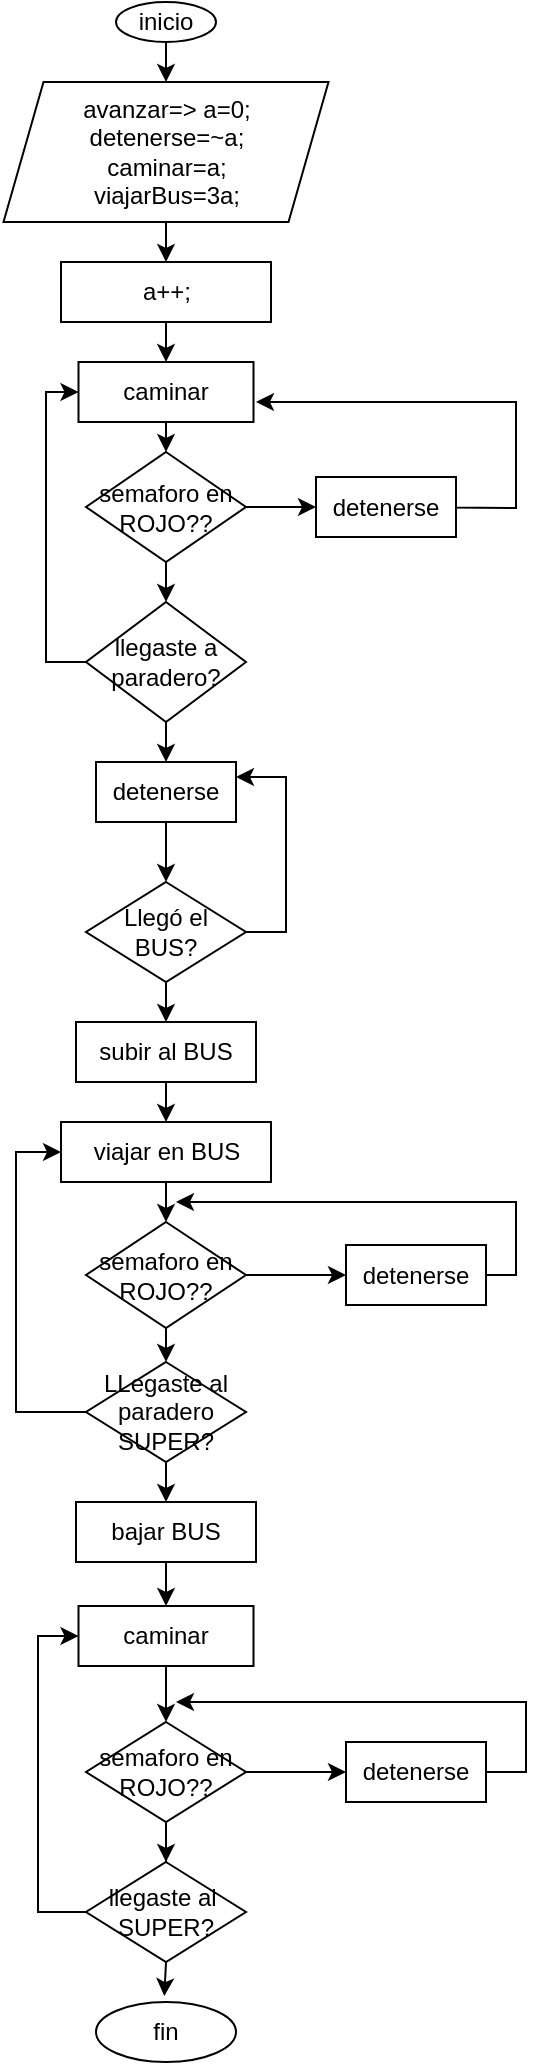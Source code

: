 <mxfile version="14.3.0" type="github">
  <diagram id="0mvoZaJWSHNZC3QwaI-d" name="Page-1">
    <mxGraphModel dx="413" dy="232" grid="1" gridSize="10" guides="1" tooltips="1" connect="1" arrows="1" fold="1" page="1" pageScale="1" pageWidth="827" pageHeight="1169" math="0" shadow="0">
      <root>
        <mxCell id="0" />
        <mxCell id="1" parent="0" />
        <mxCell id="iI-qYse78smGDz18mhjB-9" value="" style="edgeStyle=orthogonalEdgeStyle;rounded=0;orthogonalLoop=1;jettySize=auto;html=1;entryX=0.5;entryY=0;entryDx=0;entryDy=0;" edge="1" parent="1" target="iI-qYse78smGDz18mhjB-2">
          <mxGeometry relative="1" as="geometry">
            <mxPoint x="145" y="50" as="sourcePoint" />
          </mxGeometry>
        </mxCell>
        <mxCell id="iI-qYse78smGDz18mhjB-10" style="edgeStyle=orthogonalEdgeStyle;rounded=0;orthogonalLoop=1;jettySize=auto;html=1;exitX=0.5;exitY=1;exitDx=0;exitDy=0;entryX=0.5;entryY=0;entryDx=0;entryDy=0;" edge="1" parent="1" source="iI-qYse78smGDz18mhjB-2" target="iI-qYse78smGDz18mhjB-5">
          <mxGeometry relative="1" as="geometry" />
        </mxCell>
        <mxCell id="iI-qYse78smGDz18mhjB-2" value="avanzar=&amp;gt; a=0;&lt;br&gt;detenerse=~a;&lt;br&gt;caminar=a;&lt;br&gt;viajarBus=3a;" style="shape=parallelogram;perimeter=parallelogramPerimeter;whiteSpace=wrap;html=1;fixedSize=1;" vertex="1" parent="1">
          <mxGeometry x="63.75" y="70" width="162.5" height="70" as="geometry" />
        </mxCell>
        <mxCell id="iI-qYse78smGDz18mhjB-11" style="edgeStyle=orthogonalEdgeStyle;rounded=0;orthogonalLoop=1;jettySize=auto;html=1;exitX=0.5;exitY=1;exitDx=0;exitDy=0;entryX=0.5;entryY=0;entryDx=0;entryDy=0;" edge="1" parent="1" source="iI-qYse78smGDz18mhjB-5" target="iI-qYse78smGDz18mhjB-6">
          <mxGeometry relative="1" as="geometry" />
        </mxCell>
        <mxCell id="iI-qYse78smGDz18mhjB-5" value="a++;" style="rounded=0;whiteSpace=wrap;html=1;" vertex="1" parent="1">
          <mxGeometry x="92.5" y="160" width="105" height="30" as="geometry" />
        </mxCell>
        <mxCell id="iI-qYse78smGDz18mhjB-12" style="edgeStyle=orthogonalEdgeStyle;rounded=0;orthogonalLoop=1;jettySize=auto;html=1;exitX=0.5;exitY=1;exitDx=0;exitDy=0;entryX=0.5;entryY=0;entryDx=0;entryDy=0;" edge="1" parent="1" source="iI-qYse78smGDz18mhjB-6" target="iI-qYse78smGDz18mhjB-7">
          <mxGeometry relative="1" as="geometry" />
        </mxCell>
        <mxCell id="iI-qYse78smGDz18mhjB-6" value="caminar" style="rounded=0;whiteSpace=wrap;html=1;" vertex="1" parent="1">
          <mxGeometry x="101.25" y="210" width="87.5" height="30" as="geometry" />
        </mxCell>
        <mxCell id="iI-qYse78smGDz18mhjB-13" style="edgeStyle=orthogonalEdgeStyle;rounded=0;orthogonalLoop=1;jettySize=auto;html=1;exitX=1;exitY=0.5;exitDx=0;exitDy=0;entryX=0;entryY=0.5;entryDx=0;entryDy=0;" edge="1" parent="1" source="iI-qYse78smGDz18mhjB-7" target="iI-qYse78smGDz18mhjB-8">
          <mxGeometry relative="1" as="geometry" />
        </mxCell>
        <mxCell id="iI-qYse78smGDz18mhjB-16" style="edgeStyle=orthogonalEdgeStyle;rounded=0;orthogonalLoop=1;jettySize=auto;html=1;exitX=0.5;exitY=1;exitDx=0;exitDy=0;entryX=0.5;entryY=0;entryDx=0;entryDy=0;" edge="1" parent="1" source="iI-qYse78smGDz18mhjB-7" target="iI-qYse78smGDz18mhjB-15">
          <mxGeometry relative="1" as="geometry" />
        </mxCell>
        <mxCell id="iI-qYse78smGDz18mhjB-7" value="semaforo en ROJO??" style="rhombus;whiteSpace=wrap;html=1;" vertex="1" parent="1">
          <mxGeometry x="105" y="255" width="80" height="55" as="geometry" />
        </mxCell>
        <mxCell id="iI-qYse78smGDz18mhjB-14" style="edgeStyle=orthogonalEdgeStyle;rounded=0;orthogonalLoop=1;jettySize=auto;html=1;exitX=1;exitY=0.5;exitDx=0;exitDy=0;" edge="1" parent="1" source="iI-qYse78smGDz18mhjB-8">
          <mxGeometry relative="1" as="geometry">
            <mxPoint x="190" y="230" as="targetPoint" />
            <Array as="points">
              <mxPoint x="255" y="283" />
              <mxPoint x="320" y="283" />
              <mxPoint x="320" y="230" />
            </Array>
          </mxGeometry>
        </mxCell>
        <mxCell id="iI-qYse78smGDz18mhjB-8" value="detenerse" style="rounded=0;whiteSpace=wrap;html=1;" vertex="1" parent="1">
          <mxGeometry x="220" y="267.5" width="70" height="30" as="geometry" />
        </mxCell>
        <mxCell id="iI-qYse78smGDz18mhjB-17" style="edgeStyle=orthogonalEdgeStyle;rounded=0;orthogonalLoop=1;jettySize=auto;html=1;exitX=0;exitY=0.5;exitDx=0;exitDy=0;entryX=0;entryY=0.5;entryDx=0;entryDy=0;" edge="1" parent="1" source="iI-qYse78smGDz18mhjB-15" target="iI-qYse78smGDz18mhjB-6">
          <mxGeometry relative="1" as="geometry">
            <mxPoint x="60" y="230" as="targetPoint" />
          </mxGeometry>
        </mxCell>
        <mxCell id="iI-qYse78smGDz18mhjB-21" style="edgeStyle=orthogonalEdgeStyle;rounded=0;orthogonalLoop=1;jettySize=auto;html=1;exitX=0.5;exitY=1;exitDx=0;exitDy=0;entryX=0.5;entryY=0;entryDx=0;entryDy=0;" edge="1" parent="1" source="iI-qYse78smGDz18mhjB-15" target="iI-qYse78smGDz18mhjB-19">
          <mxGeometry relative="1" as="geometry" />
        </mxCell>
        <mxCell id="iI-qYse78smGDz18mhjB-15" value="llegaste a paradero?" style="rhombus;whiteSpace=wrap;html=1;" vertex="1" parent="1">
          <mxGeometry x="105" y="330" width="80" height="60" as="geometry" />
        </mxCell>
        <mxCell id="iI-qYse78smGDz18mhjB-22" style="edgeStyle=orthogonalEdgeStyle;rounded=0;orthogonalLoop=1;jettySize=auto;html=1;exitX=0.5;exitY=1;exitDx=0;exitDy=0;entryX=0.5;entryY=0;entryDx=0;entryDy=0;" edge="1" parent="1" source="iI-qYse78smGDz18mhjB-19" target="iI-qYse78smGDz18mhjB-20">
          <mxGeometry relative="1" as="geometry" />
        </mxCell>
        <mxCell id="iI-qYse78smGDz18mhjB-19" value="detenerse" style="rounded=0;whiteSpace=wrap;html=1;" vertex="1" parent="1">
          <mxGeometry x="110" y="410" width="70" height="30" as="geometry" />
        </mxCell>
        <mxCell id="iI-qYse78smGDz18mhjB-23" style="edgeStyle=orthogonalEdgeStyle;rounded=0;orthogonalLoop=1;jettySize=auto;html=1;exitX=1;exitY=0.5;exitDx=0;exitDy=0;entryX=1;entryY=0.25;entryDx=0;entryDy=0;" edge="1" parent="1" source="iI-qYse78smGDz18mhjB-20" target="iI-qYse78smGDz18mhjB-19">
          <mxGeometry relative="1" as="geometry">
            <mxPoint x="220" y="420" as="targetPoint" />
          </mxGeometry>
        </mxCell>
        <mxCell id="iI-qYse78smGDz18mhjB-48" style="edgeStyle=orthogonalEdgeStyle;rounded=0;orthogonalLoop=1;jettySize=auto;html=1;exitX=0.5;exitY=1;exitDx=0;exitDy=0;entryX=0.5;entryY=0;entryDx=0;entryDy=0;" edge="1" parent="1" source="iI-qYse78smGDz18mhjB-20" target="iI-qYse78smGDz18mhjB-24">
          <mxGeometry relative="1" as="geometry" />
        </mxCell>
        <mxCell id="iI-qYse78smGDz18mhjB-20" value="Llegó el&lt;br&gt;BUS?" style="rhombus;whiteSpace=wrap;html=1;" vertex="1" parent="1">
          <mxGeometry x="105" y="470" width="80" height="50" as="geometry" />
        </mxCell>
        <mxCell id="iI-qYse78smGDz18mhjB-27" style="edgeStyle=orthogonalEdgeStyle;rounded=0;orthogonalLoop=1;jettySize=auto;html=1;exitX=0.5;exitY=1;exitDx=0;exitDy=0;entryX=0.5;entryY=0;entryDx=0;entryDy=0;" edge="1" parent="1" source="iI-qYse78smGDz18mhjB-24" target="iI-qYse78smGDz18mhjB-25">
          <mxGeometry relative="1" as="geometry" />
        </mxCell>
        <mxCell id="iI-qYse78smGDz18mhjB-24" value="subir al BUS" style="rounded=0;whiteSpace=wrap;html=1;" vertex="1" parent="1">
          <mxGeometry x="100" y="540" width="90" height="30" as="geometry" />
        </mxCell>
        <mxCell id="iI-qYse78smGDz18mhjB-32" style="edgeStyle=orthogonalEdgeStyle;rounded=0;orthogonalLoop=1;jettySize=auto;html=1;exitX=0.5;exitY=1;exitDx=0;exitDy=0;entryX=0.5;entryY=0;entryDx=0;entryDy=0;" edge="1" parent="1" source="iI-qYse78smGDz18mhjB-25" target="iI-qYse78smGDz18mhjB-29">
          <mxGeometry relative="1" as="geometry" />
        </mxCell>
        <mxCell id="iI-qYse78smGDz18mhjB-25" value="viajar en BUS" style="rounded=0;whiteSpace=wrap;html=1;" vertex="1" parent="1">
          <mxGeometry x="92.5" y="590" width="105" height="30" as="geometry" />
        </mxCell>
        <mxCell id="iI-qYse78smGDz18mhjB-33" style="edgeStyle=orthogonalEdgeStyle;rounded=0;orthogonalLoop=1;jettySize=auto;html=1;exitX=0.5;exitY=1;exitDx=0;exitDy=0;entryX=0.5;entryY=0;entryDx=0;entryDy=0;" edge="1" parent="1" source="iI-qYse78smGDz18mhjB-29" target="iI-qYse78smGDz18mhjB-31">
          <mxGeometry relative="1" as="geometry" />
        </mxCell>
        <mxCell id="iI-qYse78smGDz18mhjB-34" style="edgeStyle=orthogonalEdgeStyle;rounded=0;orthogonalLoop=1;jettySize=auto;html=1;exitX=1;exitY=0.5;exitDx=0;exitDy=0;entryX=0;entryY=0.5;entryDx=0;entryDy=0;" edge="1" parent="1" source="iI-qYse78smGDz18mhjB-29" target="iI-qYse78smGDz18mhjB-30">
          <mxGeometry relative="1" as="geometry" />
        </mxCell>
        <mxCell id="iI-qYse78smGDz18mhjB-29" value="semaforo en ROJO??" style="rhombus;whiteSpace=wrap;html=1;" vertex="1" parent="1">
          <mxGeometry x="105" y="640" width="80" height="53" as="geometry" />
        </mxCell>
        <mxCell id="iI-qYse78smGDz18mhjB-35" style="edgeStyle=orthogonalEdgeStyle;rounded=0;orthogonalLoop=1;jettySize=auto;html=1;exitX=1;exitY=0.5;exitDx=0;exitDy=0;" edge="1" parent="1" source="iI-qYse78smGDz18mhjB-30">
          <mxGeometry relative="1" as="geometry">
            <mxPoint x="150" y="630" as="targetPoint" />
            <Array as="points">
              <mxPoint x="320" y="667" />
              <mxPoint x="320" y="630" />
            </Array>
          </mxGeometry>
        </mxCell>
        <mxCell id="iI-qYse78smGDz18mhjB-30" value="detenerse" style="rounded=0;whiteSpace=wrap;html=1;" vertex="1" parent="1">
          <mxGeometry x="235" y="651.5" width="70" height="30" as="geometry" />
        </mxCell>
        <mxCell id="iI-qYse78smGDz18mhjB-36" style="edgeStyle=orthogonalEdgeStyle;rounded=0;orthogonalLoop=1;jettySize=auto;html=1;entryX=0;entryY=0.5;entryDx=0;entryDy=0;exitX=0;exitY=0.5;exitDx=0;exitDy=0;" edge="1" parent="1" source="iI-qYse78smGDz18mhjB-31" target="iI-qYse78smGDz18mhjB-25">
          <mxGeometry relative="1" as="geometry">
            <mxPoint x="90" y="640" as="targetPoint" />
            <Array as="points">
              <mxPoint x="70" y="735" />
              <mxPoint x="70" y="605" />
            </Array>
          </mxGeometry>
        </mxCell>
        <mxCell id="iI-qYse78smGDz18mhjB-39" style="edgeStyle=orthogonalEdgeStyle;rounded=0;orthogonalLoop=1;jettySize=auto;html=1;exitX=0.5;exitY=1;exitDx=0;exitDy=0;entryX=0.5;entryY=0;entryDx=0;entryDy=0;" edge="1" parent="1" source="iI-qYse78smGDz18mhjB-31" target="iI-qYse78smGDz18mhjB-37">
          <mxGeometry relative="1" as="geometry" />
        </mxCell>
        <mxCell id="iI-qYse78smGDz18mhjB-31" value="LLegaste al paradero SUPER?" style="rhombus;whiteSpace=wrap;html=1;" vertex="1" parent="1">
          <mxGeometry x="105" y="710" width="80" height="50" as="geometry" />
        </mxCell>
        <mxCell id="iI-qYse78smGDz18mhjB-41" style="edgeStyle=orthogonalEdgeStyle;rounded=0;orthogonalLoop=1;jettySize=auto;html=1;exitX=0.5;exitY=1;exitDx=0;exitDy=0;entryX=0.5;entryY=0;entryDx=0;entryDy=0;" edge="1" parent="1" source="iI-qYse78smGDz18mhjB-37" target="iI-qYse78smGDz18mhjB-40">
          <mxGeometry relative="1" as="geometry" />
        </mxCell>
        <mxCell id="iI-qYse78smGDz18mhjB-37" value="bajar BUS" style="rounded=0;whiteSpace=wrap;html=1;" vertex="1" parent="1">
          <mxGeometry x="100" y="780" width="90" height="30" as="geometry" />
        </mxCell>
        <mxCell id="iI-qYse78smGDz18mhjB-47" style="edgeStyle=orthogonalEdgeStyle;rounded=0;orthogonalLoop=1;jettySize=auto;html=1;exitX=0.5;exitY=1;exitDx=0;exitDy=0;entryX=0.5;entryY=0;entryDx=0;entryDy=0;" edge="1" parent="1" source="iI-qYse78smGDz18mhjB-40" target="iI-qYse78smGDz18mhjB-44">
          <mxGeometry relative="1" as="geometry" />
        </mxCell>
        <mxCell id="iI-qYse78smGDz18mhjB-40" value="caminar" style="rounded=0;whiteSpace=wrap;html=1;" vertex="1" parent="1">
          <mxGeometry x="101.25" y="832" width="87.5" height="30" as="geometry" />
        </mxCell>
        <mxCell id="iI-qYse78smGDz18mhjB-43" style="edgeStyle=orthogonalEdgeStyle;rounded=0;orthogonalLoop=1;jettySize=auto;html=1;exitX=1;exitY=0.5;exitDx=0;exitDy=0;entryX=0;entryY=0.5;entryDx=0;entryDy=0;" edge="1" parent="1" source="iI-qYse78smGDz18mhjB-44" target="iI-qYse78smGDz18mhjB-46">
          <mxGeometry relative="1" as="geometry" />
        </mxCell>
        <mxCell id="iI-qYse78smGDz18mhjB-51" style="edgeStyle=orthogonalEdgeStyle;rounded=0;orthogonalLoop=1;jettySize=auto;html=1;entryX=0.5;entryY=0;entryDx=0;entryDy=0;" edge="1" parent="1" source="iI-qYse78smGDz18mhjB-44" target="iI-qYse78smGDz18mhjB-50">
          <mxGeometry relative="1" as="geometry" />
        </mxCell>
        <mxCell id="iI-qYse78smGDz18mhjB-44" value="semaforo en ROJO??" style="rhombus;whiteSpace=wrap;html=1;" vertex="1" parent="1">
          <mxGeometry x="105" y="890" width="80" height="50" as="geometry" />
        </mxCell>
        <mxCell id="iI-qYse78smGDz18mhjB-45" style="edgeStyle=orthogonalEdgeStyle;rounded=0;orthogonalLoop=1;jettySize=auto;html=1;exitX=1;exitY=0.5;exitDx=0;exitDy=0;" edge="1" parent="1" source="iI-qYse78smGDz18mhjB-46">
          <mxGeometry relative="1" as="geometry">
            <mxPoint x="150" y="880" as="targetPoint" />
            <Array as="points">
              <mxPoint x="325" y="915" />
              <mxPoint x="325" y="880" />
            </Array>
          </mxGeometry>
        </mxCell>
        <mxCell id="iI-qYse78smGDz18mhjB-46" value="detenerse" style="rounded=0;whiteSpace=wrap;html=1;" vertex="1" parent="1">
          <mxGeometry x="235" y="900" width="70" height="30" as="geometry" />
        </mxCell>
        <mxCell id="iI-qYse78smGDz18mhjB-52" style="edgeStyle=orthogonalEdgeStyle;rounded=0;orthogonalLoop=1;jettySize=auto;html=1;entryX=0;entryY=0.5;entryDx=0;entryDy=0;" edge="1" parent="1" source="iI-qYse78smGDz18mhjB-50" target="iI-qYse78smGDz18mhjB-40">
          <mxGeometry relative="1" as="geometry">
            <mxPoint x="70" y="850" as="targetPoint" />
            <Array as="points">
              <mxPoint x="81" y="985" />
              <mxPoint x="81" y="847" />
            </Array>
          </mxGeometry>
        </mxCell>
        <mxCell id="iI-qYse78smGDz18mhjB-54" style="edgeStyle=orthogonalEdgeStyle;rounded=0;orthogonalLoop=1;jettySize=auto;html=1;exitX=0.5;exitY=1;exitDx=0;exitDy=0;entryX=0.488;entryY=-0.098;entryDx=0;entryDy=0;entryPerimeter=0;" edge="1" parent="1" source="iI-qYse78smGDz18mhjB-50" target="iI-qYse78smGDz18mhjB-53">
          <mxGeometry relative="1" as="geometry" />
        </mxCell>
        <mxCell id="iI-qYse78smGDz18mhjB-50" value="llegaste al&amp;nbsp;&lt;br&gt;SUPER?" style="rhombus;whiteSpace=wrap;html=1;" vertex="1" parent="1">
          <mxGeometry x="105" y="960" width="80" height="50" as="geometry" />
        </mxCell>
        <mxCell id="iI-qYse78smGDz18mhjB-53" value="&lt;span&gt;fin&lt;/span&gt;" style="ellipse;whiteSpace=wrap;html=1;" vertex="1" parent="1">
          <mxGeometry x="110" y="1030" width="70" height="30" as="geometry" />
        </mxCell>
        <mxCell id="iI-qYse78smGDz18mhjB-55" value="inicio" style="ellipse;whiteSpace=wrap;html=1;" vertex="1" parent="1">
          <mxGeometry x="120" y="30" width="50" height="20" as="geometry" />
        </mxCell>
      </root>
    </mxGraphModel>
  </diagram>
</mxfile>
